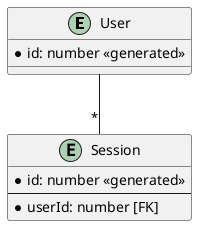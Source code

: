 @startuml
'https://plantuml.com/ie-diagram

entity User {
    * id: number <<generated>>
}

entity Session {
    * id: number <<generated>>
    --
    * userId: number [FK]
}

User -- "*" Session

@enduml
